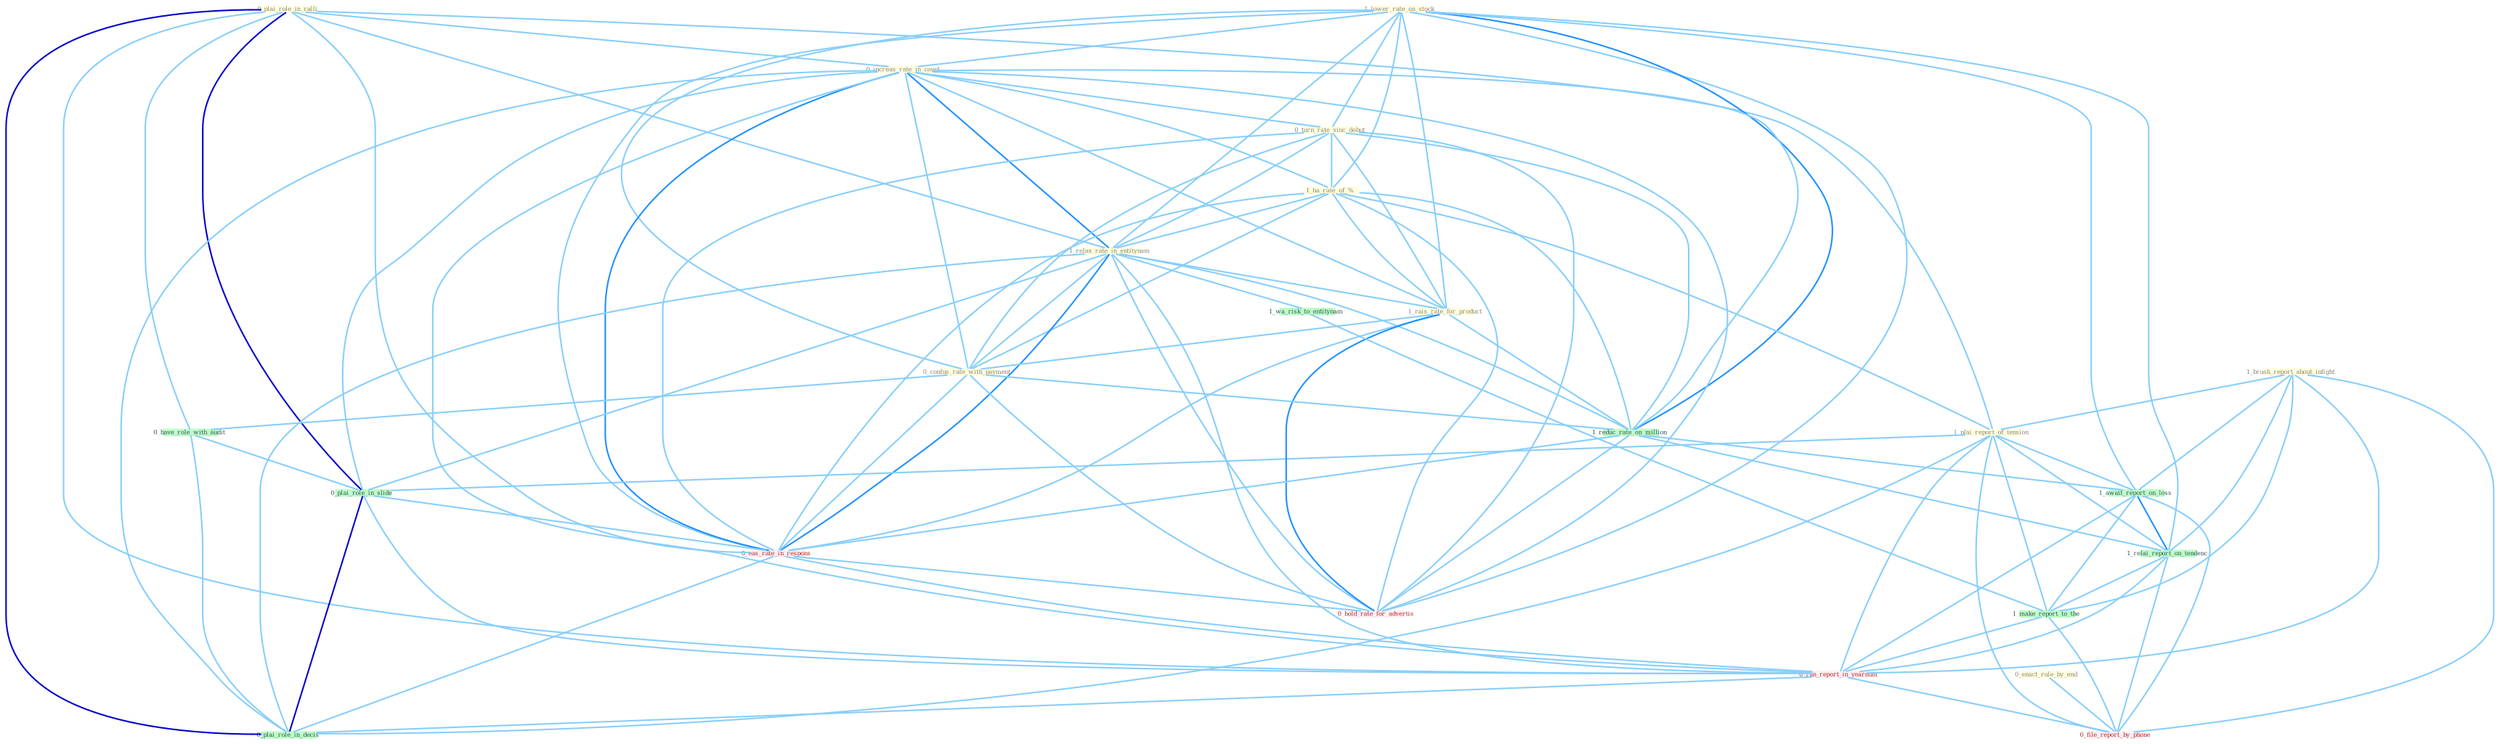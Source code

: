 Graph G{ 
    node
    [shape=polygon,style=filled,width=.5,height=.06,color="#BDFCC9",fixedsize=true,fontsize=4,
    fontcolor="#2f4f4f"];
    {node
    [color="#ffffe0", fontcolor="#8b7d6b"] "0_plai_role_in_ralli " "1_lower_rate_on_stock " "1_brush_report_about_infight " "0_increas_rate_in_coupl " "0_turn_rate_sinc_debut " "1_ha_rate_of_% " "0_enact_rule_by_end " "1_relax_rate_in_entitynam " "1_plai_report_of_tension " "1_rais_rate_for_product " "0_confus_rate_with_payment "}
{node [color="#fff0f5", fontcolor="#b22222"] "0_eas_rate_in_respons " "0_ran_report_in_yearnum " "0_file_report_by_phone " "0_hold_rate_for_advertis "}
edge [color="#B0E2FF"];

	"0_plai_role_in_ralli " -- "0_increas_rate_in_coupl " [w="1", color="#87cefa" ];
	"0_plai_role_in_ralli " -- "1_relax_rate_in_entitynam " [w="1", color="#87cefa" ];
	"0_plai_role_in_ralli " -- "1_plai_report_of_tension " [w="1", color="#87cefa" ];
	"0_plai_role_in_ralli " -- "0_have_role_with_audit " [w="1", color="#87cefa" ];
	"0_plai_role_in_ralli " -- "0_plai_role_in_slide " [w="3", color="#0000cd" , len=0.6];
	"0_plai_role_in_ralli " -- "0_eas_rate_in_respons " [w="1", color="#87cefa" ];
	"0_plai_role_in_ralli " -- "0_ran_report_in_yearnum " [w="1", color="#87cefa" ];
	"0_plai_role_in_ralli " -- "0_plai_role_in_decis " [w="3", color="#0000cd" , len=0.6];
	"1_lower_rate_on_stock " -- "0_increas_rate_in_coupl " [w="1", color="#87cefa" ];
	"1_lower_rate_on_stock " -- "0_turn_rate_sinc_debut " [w="1", color="#87cefa" ];
	"1_lower_rate_on_stock " -- "1_ha_rate_of_% " [w="1", color="#87cefa" ];
	"1_lower_rate_on_stock " -- "1_relax_rate_in_entitynam " [w="1", color="#87cefa" ];
	"1_lower_rate_on_stock " -- "1_rais_rate_for_product " [w="1", color="#87cefa" ];
	"1_lower_rate_on_stock " -- "0_confus_rate_with_payment " [w="1", color="#87cefa" ];
	"1_lower_rate_on_stock " -- "1_reduc_rate_on_million " [w="2", color="#1e90ff" , len=0.8];
	"1_lower_rate_on_stock " -- "1_await_report_on_loss " [w="1", color="#87cefa" ];
	"1_lower_rate_on_stock " -- "1_relai_report_on_tendenc " [w="1", color="#87cefa" ];
	"1_lower_rate_on_stock " -- "0_eas_rate_in_respons " [w="1", color="#87cefa" ];
	"1_lower_rate_on_stock " -- "0_hold_rate_for_advertis " [w="1", color="#87cefa" ];
	"1_brush_report_about_infight " -- "1_plai_report_of_tension " [w="1", color="#87cefa" ];
	"1_brush_report_about_infight " -- "1_await_report_on_loss " [w="1", color="#87cefa" ];
	"1_brush_report_about_infight " -- "1_relai_report_on_tendenc " [w="1", color="#87cefa" ];
	"1_brush_report_about_infight " -- "1_make_report_to_the " [w="1", color="#87cefa" ];
	"1_brush_report_about_infight " -- "0_ran_report_in_yearnum " [w="1", color="#87cefa" ];
	"1_brush_report_about_infight " -- "0_file_report_by_phone " [w="1", color="#87cefa" ];
	"0_increas_rate_in_coupl " -- "0_turn_rate_sinc_debut " [w="1", color="#87cefa" ];
	"0_increas_rate_in_coupl " -- "1_ha_rate_of_% " [w="1", color="#87cefa" ];
	"0_increas_rate_in_coupl " -- "1_relax_rate_in_entitynam " [w="2", color="#1e90ff" , len=0.8];
	"0_increas_rate_in_coupl " -- "1_rais_rate_for_product " [w="1", color="#87cefa" ];
	"0_increas_rate_in_coupl " -- "0_confus_rate_with_payment " [w="1", color="#87cefa" ];
	"0_increas_rate_in_coupl " -- "1_reduc_rate_on_million " [w="1", color="#87cefa" ];
	"0_increas_rate_in_coupl " -- "0_plai_role_in_slide " [w="1", color="#87cefa" ];
	"0_increas_rate_in_coupl " -- "0_eas_rate_in_respons " [w="2", color="#1e90ff" , len=0.8];
	"0_increas_rate_in_coupl " -- "0_ran_report_in_yearnum " [w="1", color="#87cefa" ];
	"0_increas_rate_in_coupl " -- "0_plai_role_in_decis " [w="1", color="#87cefa" ];
	"0_increas_rate_in_coupl " -- "0_hold_rate_for_advertis " [w="1", color="#87cefa" ];
	"0_turn_rate_sinc_debut " -- "1_ha_rate_of_% " [w="1", color="#87cefa" ];
	"0_turn_rate_sinc_debut " -- "1_relax_rate_in_entitynam " [w="1", color="#87cefa" ];
	"0_turn_rate_sinc_debut " -- "1_rais_rate_for_product " [w="1", color="#87cefa" ];
	"0_turn_rate_sinc_debut " -- "0_confus_rate_with_payment " [w="1", color="#87cefa" ];
	"0_turn_rate_sinc_debut " -- "1_reduc_rate_on_million " [w="1", color="#87cefa" ];
	"0_turn_rate_sinc_debut " -- "0_eas_rate_in_respons " [w="1", color="#87cefa" ];
	"0_turn_rate_sinc_debut " -- "0_hold_rate_for_advertis " [w="1", color="#87cefa" ];
	"1_ha_rate_of_% " -- "1_relax_rate_in_entitynam " [w="1", color="#87cefa" ];
	"1_ha_rate_of_% " -- "1_plai_report_of_tension " [w="1", color="#87cefa" ];
	"1_ha_rate_of_% " -- "1_rais_rate_for_product " [w="1", color="#87cefa" ];
	"1_ha_rate_of_% " -- "0_confus_rate_with_payment " [w="1", color="#87cefa" ];
	"1_ha_rate_of_% " -- "1_reduc_rate_on_million " [w="1", color="#87cefa" ];
	"1_ha_rate_of_% " -- "0_eas_rate_in_respons " [w="1", color="#87cefa" ];
	"1_ha_rate_of_% " -- "0_hold_rate_for_advertis " [w="1", color="#87cefa" ];
	"0_enact_rule_by_end " -- "0_file_report_by_phone " [w="1", color="#87cefa" ];
	"1_relax_rate_in_entitynam " -- "1_rais_rate_for_product " [w="1", color="#87cefa" ];
	"1_relax_rate_in_entitynam " -- "0_confus_rate_with_payment " [w="1", color="#87cefa" ];
	"1_relax_rate_in_entitynam " -- "1_wa_risk_to_entitynam " [w="1", color="#87cefa" ];
	"1_relax_rate_in_entitynam " -- "1_reduc_rate_on_million " [w="1", color="#87cefa" ];
	"1_relax_rate_in_entitynam " -- "0_plai_role_in_slide " [w="1", color="#87cefa" ];
	"1_relax_rate_in_entitynam " -- "0_eas_rate_in_respons " [w="2", color="#1e90ff" , len=0.8];
	"1_relax_rate_in_entitynam " -- "0_ran_report_in_yearnum " [w="1", color="#87cefa" ];
	"1_relax_rate_in_entitynam " -- "0_plai_role_in_decis " [w="1", color="#87cefa" ];
	"1_relax_rate_in_entitynam " -- "0_hold_rate_for_advertis " [w="1", color="#87cefa" ];
	"1_plai_report_of_tension " -- "1_await_report_on_loss " [w="1", color="#87cefa" ];
	"1_plai_report_of_tension " -- "1_relai_report_on_tendenc " [w="1", color="#87cefa" ];
	"1_plai_report_of_tension " -- "0_plai_role_in_slide " [w="1", color="#87cefa" ];
	"1_plai_report_of_tension " -- "1_make_report_to_the " [w="1", color="#87cefa" ];
	"1_plai_report_of_tension " -- "0_ran_report_in_yearnum " [w="1", color="#87cefa" ];
	"1_plai_report_of_tension " -- "0_file_report_by_phone " [w="1", color="#87cefa" ];
	"1_plai_report_of_tension " -- "0_plai_role_in_decis " [w="1", color="#87cefa" ];
	"1_rais_rate_for_product " -- "0_confus_rate_with_payment " [w="1", color="#87cefa" ];
	"1_rais_rate_for_product " -- "1_reduc_rate_on_million " [w="1", color="#87cefa" ];
	"1_rais_rate_for_product " -- "0_eas_rate_in_respons " [w="1", color="#87cefa" ];
	"1_rais_rate_for_product " -- "0_hold_rate_for_advertis " [w="2", color="#1e90ff" , len=0.8];
	"0_confus_rate_with_payment " -- "0_have_role_with_audit " [w="1", color="#87cefa" ];
	"0_confus_rate_with_payment " -- "1_reduc_rate_on_million " [w="1", color="#87cefa" ];
	"0_confus_rate_with_payment " -- "0_eas_rate_in_respons " [w="1", color="#87cefa" ];
	"0_confus_rate_with_payment " -- "0_hold_rate_for_advertis " [w="1", color="#87cefa" ];
	"1_wa_risk_to_entitynam " -- "1_make_report_to_the " [w="1", color="#87cefa" ];
	"0_have_role_with_audit " -- "0_plai_role_in_slide " [w="1", color="#87cefa" ];
	"0_have_role_with_audit " -- "0_plai_role_in_decis " [w="1", color="#87cefa" ];
	"1_reduc_rate_on_million " -- "1_await_report_on_loss " [w="1", color="#87cefa" ];
	"1_reduc_rate_on_million " -- "1_relai_report_on_tendenc " [w="1", color="#87cefa" ];
	"1_reduc_rate_on_million " -- "0_eas_rate_in_respons " [w="1", color="#87cefa" ];
	"1_reduc_rate_on_million " -- "0_hold_rate_for_advertis " [w="1", color="#87cefa" ];
	"1_await_report_on_loss " -- "1_relai_report_on_tendenc " [w="2", color="#1e90ff" , len=0.8];
	"1_await_report_on_loss " -- "1_make_report_to_the " [w="1", color="#87cefa" ];
	"1_await_report_on_loss " -- "0_ran_report_in_yearnum " [w="1", color="#87cefa" ];
	"1_await_report_on_loss " -- "0_file_report_by_phone " [w="1", color="#87cefa" ];
	"1_relai_report_on_tendenc " -- "1_make_report_to_the " [w="1", color="#87cefa" ];
	"1_relai_report_on_tendenc " -- "0_ran_report_in_yearnum " [w="1", color="#87cefa" ];
	"1_relai_report_on_tendenc " -- "0_file_report_by_phone " [w="1", color="#87cefa" ];
	"0_plai_role_in_slide " -- "0_eas_rate_in_respons " [w="1", color="#87cefa" ];
	"0_plai_role_in_slide " -- "0_ran_report_in_yearnum " [w="1", color="#87cefa" ];
	"0_plai_role_in_slide " -- "0_plai_role_in_decis " [w="3", color="#0000cd" , len=0.6];
	"1_make_report_to_the " -- "0_ran_report_in_yearnum " [w="1", color="#87cefa" ];
	"1_make_report_to_the " -- "0_file_report_by_phone " [w="1", color="#87cefa" ];
	"0_eas_rate_in_respons " -- "0_ran_report_in_yearnum " [w="1", color="#87cefa" ];
	"0_eas_rate_in_respons " -- "0_plai_role_in_decis " [w="1", color="#87cefa" ];
	"0_eas_rate_in_respons " -- "0_hold_rate_for_advertis " [w="1", color="#87cefa" ];
	"0_ran_report_in_yearnum " -- "0_file_report_by_phone " [w="1", color="#87cefa" ];
	"0_ran_report_in_yearnum " -- "0_plai_role_in_decis " [w="1", color="#87cefa" ];
}